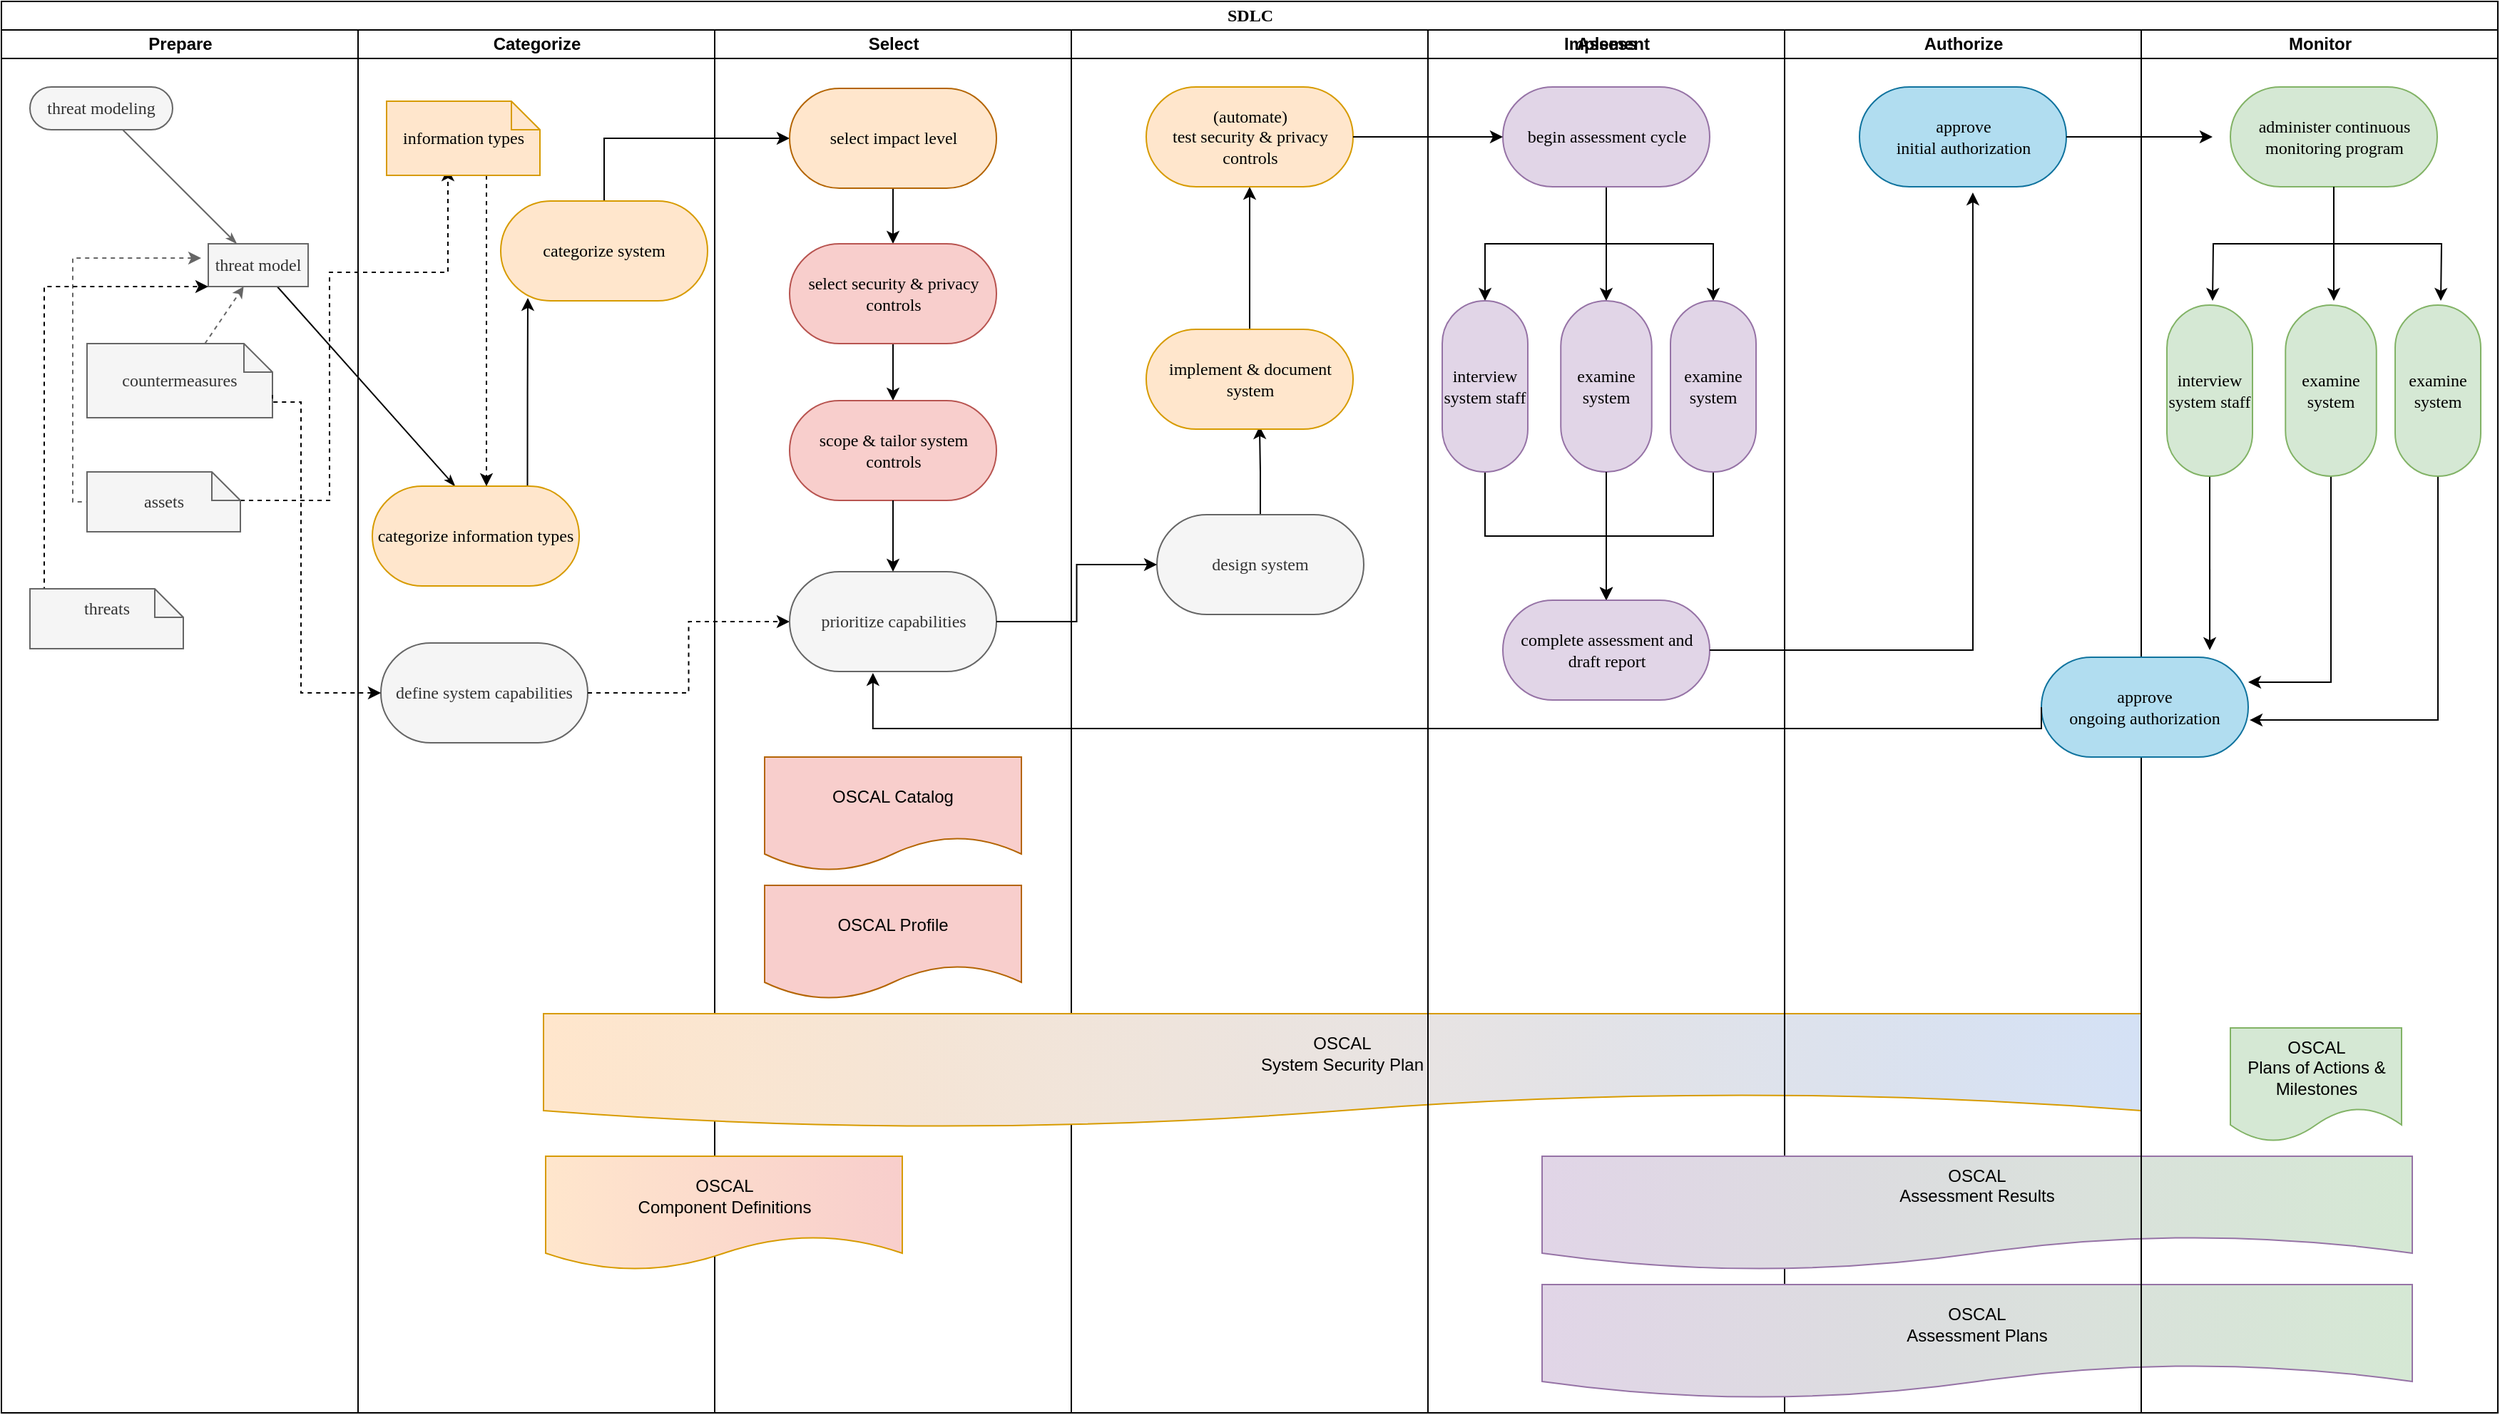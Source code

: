 <mxfile version="16.5.6" type="github">
  <diagram name="Page-1" id="0783ab3e-0a74-02c8-0abd-f7b4e66b4bec">
    <mxGraphModel dx="1035" dy="523" grid="1" gridSize="10" guides="1" tooltips="1" connect="1" arrows="1" fold="1" page="1" pageScale="1" pageWidth="850" pageHeight="1100" background="none" math="0" shadow="0">
      <root>
        <mxCell id="0" />
        <mxCell id="1" parent="0" />
        <mxCell id="1c1d494c118603dd-1" value="SDLC" style="swimlane;html=1;childLayout=stackLayout;startSize=20;rounded=0;shadow=0;comic=0;labelBackgroundColor=none;strokeWidth=1;fontFamily=Verdana;fontSize=12;align=center;fillColor=none;direction=east;" parent="1" vertex="1">
          <mxGeometry x="40" y="20" width="1750" height="990" as="geometry" />
        </mxCell>
        <mxCell id="1c1d494c118603dd-35" style="edgeStyle=none;rounded=0;html=1;labelBackgroundColor=none;startArrow=none;startFill=0;startSize=5;endArrow=classicThin;endFill=1;endSize=5;jettySize=auto;orthogonalLoop=1;strokeWidth=1;fontFamily=Verdana;fontSize=12;entryX=0.4;entryY=0;entryDx=0;entryDy=0;entryPerimeter=0;" parent="1c1d494c118603dd-1" source="1c1d494c118603dd-10" target="jGLkCVWI29NbfTgAQsgJ-3" edge="1">
          <mxGeometry relative="1" as="geometry">
            <mxPoint x="310" y="310" as="targetPoint" />
          </mxGeometry>
        </mxCell>
        <mxCell id="jGLkCVWI29NbfTgAQsgJ-5" style="edgeStyle=orthogonalEdgeStyle;rounded=0;orthogonalLoop=1;jettySize=auto;html=1;exitX=0;exitY=0;exitDx=107.5;exitDy=20;exitPerimeter=0;entryX=0.4;entryY=0.905;entryDx=0;entryDy=0;entryPerimeter=0;dashed=1;" parent="1c1d494c118603dd-1" source="jGLkCVWI29NbfTgAQsgJ-1" target="jGLkCVWI29NbfTgAQsgJ-4" edge="1">
          <mxGeometry relative="1" as="geometry">
            <Array as="points">
              <mxPoint x="230" y="350" />
              <mxPoint x="230" y="190" />
              <mxPoint x="313" y="190" />
            </Array>
          </mxGeometry>
        </mxCell>
        <mxCell id="jGLkCVWI29NbfTgAQsgJ-15" style="edgeStyle=orthogonalEdgeStyle;rounded=0;orthogonalLoop=1;jettySize=auto;html=1;exitX=0.5;exitY=0;exitDx=0;exitDy=0;entryX=0;entryY=0.5;entryDx=0;entryDy=0;startArrow=none;startFill=0;endArrow=classic;endFill=1;" parent="1c1d494c118603dd-1" source="jGLkCVWI29NbfTgAQsgJ-10" target="jGLkCVWI29NbfTgAQsgJ-14" edge="1">
          <mxGeometry relative="1" as="geometry" />
        </mxCell>
        <mxCell id="1c1d494c118603dd-2" value="Prepare" style="swimlane;html=1;startSize=20;fillColor=none;labelBackgroundColor=default;" parent="1c1d494c118603dd-1" vertex="1">
          <mxGeometry y="20" width="250" height="970" as="geometry" />
        </mxCell>
        <mxCell id="1c1d494c118603dd-34" style="edgeStyle=none;rounded=0;html=1;labelBackgroundColor=none;startArrow=none;startFill=0;startSize=5;endArrow=classicThin;endFill=1;endSize=5;jettySize=auto;orthogonalLoop=1;strokeWidth=1;fontFamily=Verdana;fontSize=12;fillColor=#f5f5f5;strokeColor=#666666;" parent="1c1d494c118603dd-2" source="1c1d494c118603dd-6" target="1c1d494c118603dd-10" edge="1">
          <mxGeometry relative="1" as="geometry" />
        </mxCell>
        <mxCell id="jGLkCVWI29NbfTgAQsgJ-2" style="edgeStyle=orthogonalEdgeStyle;rounded=0;orthogonalLoop=1;jettySize=auto;html=1;entryX=0;entryY=0.5;entryDx=0;entryDy=0;entryPerimeter=0;dashed=1;startArrow=classic;startFill=1;endArrow=none;endFill=0;fillColor=#f5f5f5;strokeColor=#666666;" parent="1c1d494c118603dd-2" target="jGLkCVWI29NbfTgAQsgJ-1" edge="1">
          <mxGeometry relative="1" as="geometry">
            <mxPoint x="140" y="160" as="sourcePoint" />
            <Array as="points">
              <mxPoint x="50" y="160" />
              <mxPoint x="50" y="331" />
            </Array>
          </mxGeometry>
        </mxCell>
        <mxCell id="1c1d494c118603dd-6" value="threat modeling" style="rounded=1;whiteSpace=wrap;html=1;shadow=0;comic=0;labelBackgroundColor=none;strokeWidth=1;fontFamily=Verdana;fontSize=12;align=center;arcSize=50;fillColor=#f5f5f5;fontColor=#333333;strokeColor=#666666;" parent="1c1d494c118603dd-2" vertex="1">
          <mxGeometry x="20" y="40" width="100" height="30" as="geometry" />
        </mxCell>
        <mxCell id="1c1d494c118603dd-10" value="threat model" style="rounded=0;whiteSpace=wrap;html=1;shadow=0;comic=0;labelBackgroundColor=none;strokeWidth=1;fontFamily=Verdana;fontSize=12;align=center;arcSize=50;fillColor=#f5f5f5;fontColor=#333333;strokeColor=#666666;" parent="1c1d494c118603dd-2" vertex="1">
          <mxGeometry x="145" y="150" width="70" height="30" as="geometry" />
        </mxCell>
        <mxCell id="1c1d494c118603dd-47" style="edgeStyle=none;rounded=0;html=1;dashed=1;labelBackgroundColor=none;startArrow=none;startFill=0;startSize=5;endArrow=classic;endFill=1;endSize=5;jettySize=auto;orthogonalLoop=1;strokeWidth=1;fontFamily=Verdana;fontSize=12;fillColor=#f5f5f5;strokeColor=#666666;" parent="1c1d494c118603dd-2" source="1c1d494c118603dd-21" target="1c1d494c118603dd-10" edge="1">
          <mxGeometry relative="1" as="geometry" />
        </mxCell>
        <mxCell id="1c1d494c118603dd-21" value="countermeasures" style="shape=note;whiteSpace=wrap;html=1;rounded=0;shadow=0;comic=0;labelBackgroundColor=none;strokeWidth=1;fontFamily=Verdana;fontSize=12;align=center;size=20;fillColor=#f5f5f5;fontColor=#333333;strokeColor=#666666;" parent="1c1d494c118603dd-2" vertex="1">
          <mxGeometry x="60" y="220" width="130" height="52" as="geometry" />
        </mxCell>
        <mxCell id="jGLkCVWI29NbfTgAQsgJ-123" style="edgeStyle=orthogonalEdgeStyle;rounded=0;orthogonalLoop=1;jettySize=auto;html=1;exitX=0;exitY=0;exitDx=43.75;exitDy=0;exitPerimeter=0;entryX=0;entryY=1;entryDx=0;entryDy=0;startArrow=none;startFill=0;endArrow=classic;endFill=1;dashed=1;" parent="1c1d494c118603dd-2" source="kagWY_kP_bPSUyUD9OyW-99" target="1c1d494c118603dd-10" edge="1">
          <mxGeometry relative="1" as="geometry">
            <Array as="points">
              <mxPoint x="64" y="400" />
              <mxPoint x="30" y="400" />
              <mxPoint x="30" y="180" />
            </Array>
          </mxGeometry>
        </mxCell>
        <mxCell id="kagWY_kP_bPSUyUD9OyW-99" value="&lt;div&gt;threats&lt;/div&gt;&lt;div&gt;&lt;br&gt;&lt;/div&gt;" style="shape=note;whiteSpace=wrap;html=1;rounded=0;shadow=0;comic=0;labelBackgroundColor=none;strokeWidth=1;fontFamily=Verdana;fontSize=12;align=center;size=20;fillColor=#f5f5f5;fontColor=#333333;strokeColor=#666666;" parent="1c1d494c118603dd-2" vertex="1">
          <mxGeometry x="20" y="392" width="107.5" height="42" as="geometry" />
        </mxCell>
        <mxCell id="jGLkCVWI29NbfTgAQsgJ-1" value="assets" style="shape=note;whiteSpace=wrap;html=1;rounded=0;shadow=0;comic=0;labelBackgroundColor=none;strokeWidth=1;fontFamily=Verdana;fontSize=12;align=center;size=20;fillColor=#f5f5f5;fontColor=#333333;strokeColor=#666666;" parent="1c1d494c118603dd-2" vertex="1">
          <mxGeometry x="60" y="310" width="107.5" height="42" as="geometry" />
        </mxCell>
        <mxCell id="1c1d494c118603dd-3" value="Categorize" style="swimlane;html=1;startSize=20;fillColor=none;" parent="1c1d494c118603dd-1" vertex="1">
          <mxGeometry x="250" y="20" width="250" height="970" as="geometry" />
        </mxCell>
        <mxCell id="jGLkCVWI29NbfTgAQsgJ-11" style="edgeStyle=orthogonalEdgeStyle;rounded=0;orthogonalLoop=1;jettySize=auto;html=1;exitX=0.75;exitY=0;exitDx=0;exitDy=0;entryX=0.131;entryY=0.971;entryDx=0;entryDy=0;entryPerimeter=0;" parent="1c1d494c118603dd-3" source="jGLkCVWI29NbfTgAQsgJ-3" target="jGLkCVWI29NbfTgAQsgJ-10" edge="1">
          <mxGeometry relative="1" as="geometry" />
        </mxCell>
        <mxCell id="jGLkCVWI29NbfTgAQsgJ-3" value="categorize information types" style="rounded=1;whiteSpace=wrap;html=1;shadow=0;comic=0;labelBackgroundColor=none;strokeWidth=1;fontFamily=Verdana;fontSize=12;align=center;arcSize=50;fillColor=#FFE6CC;strokeColor=#d79b00;" parent="1c1d494c118603dd-3" vertex="1">
          <mxGeometry x="10" y="320" width="145" height="70" as="geometry" />
        </mxCell>
        <mxCell id="jGLkCVWI29NbfTgAQsgJ-9" style="edgeStyle=orthogonalEdgeStyle;rounded=0;orthogonalLoop=1;jettySize=auto;html=1;dashed=1;" parent="1c1d494c118603dd-3" source="jGLkCVWI29NbfTgAQsgJ-4" edge="1">
          <mxGeometry relative="1" as="geometry">
            <mxPoint x="90" y="320" as="targetPoint" />
            <Array as="points">
              <mxPoint x="90" y="200" />
              <mxPoint x="90" y="200" />
            </Array>
          </mxGeometry>
        </mxCell>
        <mxCell id="jGLkCVWI29NbfTgAQsgJ-4" value="information types" style="shape=note;whiteSpace=wrap;html=1;rounded=0;shadow=0;comic=0;labelBackgroundColor=none;strokeWidth=1;fontFamily=Verdana;fontSize=12;align=center;size=20;fillColor=#FFE6CC;strokeColor=#d79b00;" parent="1c1d494c118603dd-3" vertex="1">
          <mxGeometry x="20" y="50" width="107.5" height="52" as="geometry" />
        </mxCell>
        <mxCell id="jGLkCVWI29NbfTgAQsgJ-10" value="categorize system" style="rounded=1;whiteSpace=wrap;html=1;shadow=0;comic=0;labelBackgroundColor=none;strokeWidth=1;fontFamily=Verdana;fontSize=12;align=center;arcSize=50;fillColor=#FFE6CC;strokeColor=#d79b00;" parent="1c1d494c118603dd-3" vertex="1">
          <mxGeometry x="100" y="120" width="145" height="70" as="geometry" />
        </mxCell>
        <mxCell id="jGLkCVWI29NbfTgAQsgJ-30" value="define system capabilities" style="rounded=1;whiteSpace=wrap;html=1;shadow=0;comic=0;labelBackgroundColor=none;strokeWidth=1;fontFamily=Verdana;fontSize=12;align=center;arcSize=50;fillColor=#f5f5f5;fontColor=#333333;strokeColor=#666666;" parent="1c1d494c118603dd-3" vertex="1">
          <mxGeometry x="16" y="430" width="145" height="70" as="geometry" />
        </mxCell>
        <mxCell id="jGLkCVWI29NbfTgAQsgJ-55" style="edgeStyle=orthogonalEdgeStyle;rounded=0;orthogonalLoop=1;jettySize=auto;html=1;exitX=1;exitY=0.5;exitDx=0;exitDy=0;entryX=0;entryY=0.5;entryDx=0;entryDy=0;startArrow=none;startFill=0;endArrow=classic;endFill=1;dashed=1;" parent="1c1d494c118603dd-1" source="jGLkCVWI29NbfTgAQsgJ-30" target="jGLkCVWI29NbfTgAQsgJ-52" edge="1">
          <mxGeometry relative="1" as="geometry" />
        </mxCell>
        <mxCell id="jGLkCVWI29NbfTgAQsgJ-31" style="edgeStyle=orthogonalEdgeStyle;rounded=0;orthogonalLoop=1;jettySize=auto;html=1;exitX=0;exitY=0.5;exitDx=0;exitDy=0;entryX=0;entryY=0;entryDx=130;entryDy=36;startArrow=classic;startFill=1;endArrow=none;endFill=0;dashed=1;entryPerimeter=0;" parent="1c1d494c118603dd-1" source="jGLkCVWI29NbfTgAQsgJ-30" target="1c1d494c118603dd-21" edge="1">
          <mxGeometry relative="1" as="geometry">
            <Array as="points">
              <mxPoint x="210" y="485" />
              <mxPoint x="210" y="281" />
              <mxPoint x="190" y="281" />
            </Array>
          </mxGeometry>
        </mxCell>
        <mxCell id="1c1d494c118603dd-4" value="Select" style="swimlane;html=1;startSize=20;fillColor=none;" parent="1c1d494c118603dd-1" vertex="1">
          <mxGeometry x="500" y="20" width="250" height="970" as="geometry" />
        </mxCell>
        <mxCell id="jGLkCVWI29NbfTgAQsgJ-17" style="edgeStyle=orthogonalEdgeStyle;rounded=0;orthogonalLoop=1;jettySize=auto;html=1;entryX=0.5;entryY=0;entryDx=0;entryDy=0;startArrow=none;startFill=0;endArrow=classic;endFill=1;" parent="1c1d494c118603dd-4" source="jGLkCVWI29NbfTgAQsgJ-14" target="jGLkCVWI29NbfTgAQsgJ-16" edge="1">
          <mxGeometry relative="1" as="geometry" />
        </mxCell>
        <mxCell id="jGLkCVWI29NbfTgAQsgJ-14" value="select impact level" style="rounded=1;whiteSpace=wrap;html=1;shadow=0;comic=0;labelBackgroundColor=none;strokeWidth=1;fontFamily=Verdana;fontSize=12;align=center;arcSize=50;fillColor=#FFE6CC;strokeColor=#b46504;" parent="1c1d494c118603dd-4" vertex="1">
          <mxGeometry x="52.5" y="41" width="145" height="70" as="geometry" />
        </mxCell>
        <mxCell id="jGLkCVWI29NbfTgAQsgJ-56" style="edgeStyle=orthogonalEdgeStyle;rounded=0;orthogonalLoop=1;jettySize=auto;html=1;exitX=0.5;exitY=1;exitDx=0;exitDy=0;entryX=0.5;entryY=0;entryDx=0;entryDy=0;startArrow=none;startFill=0;endArrow=classic;endFill=1;" parent="1c1d494c118603dd-4" source="jGLkCVWI29NbfTgAQsgJ-16" target="jGLkCVWI29NbfTgAQsgJ-51" edge="1">
          <mxGeometry relative="1" as="geometry" />
        </mxCell>
        <mxCell id="jGLkCVWI29NbfTgAQsgJ-16" value="select security &amp;amp; privacy controls" style="rounded=1;whiteSpace=wrap;html=1;shadow=0;comic=0;labelBackgroundColor=none;strokeWidth=1;fontFamily=Verdana;fontSize=12;align=center;arcSize=50;fillColor=#f8cecc;strokeColor=#b85450;" parent="1c1d494c118603dd-4" vertex="1">
          <mxGeometry x="52.5" y="150" width="145" height="70" as="geometry" />
        </mxCell>
        <mxCell id="jGLkCVWI29NbfTgAQsgJ-51" value="scope &amp;amp; tailor system controls" style="rounded=1;whiteSpace=wrap;html=1;shadow=0;comic=0;labelBackgroundColor=none;strokeWidth=1;fontFamily=Verdana;fontSize=12;align=center;arcSize=50;fillColor=#f8cecc;strokeColor=#b85450;" parent="1c1d494c118603dd-4" vertex="1">
          <mxGeometry x="52.5" y="260" width="145" height="70" as="geometry" />
        </mxCell>
        <mxCell id="jGLkCVWI29NbfTgAQsgJ-52" value="prioritize capabilities" style="rounded=1;whiteSpace=wrap;html=1;shadow=0;comic=0;labelBackgroundColor=none;strokeWidth=1;fontFamily=Verdana;fontSize=12;align=center;arcSize=50;fillColor=#f5f5f5;fontColor=#333333;strokeColor=#666666;" parent="1c1d494c118603dd-4" vertex="1">
          <mxGeometry x="52.5" y="380" width="145" height="70" as="geometry" />
        </mxCell>
        <mxCell id="jGLkCVWI29NbfTgAQsgJ-57" style="edgeStyle=orthogonalEdgeStyle;rounded=0;orthogonalLoop=1;jettySize=auto;html=1;startArrow=none;startFill=0;endArrow=classic;endFill=1;entryX=0.5;entryY=0;entryDx=0;entryDy=0;" parent="1c1d494c118603dd-4" source="jGLkCVWI29NbfTgAQsgJ-51" target="jGLkCVWI29NbfTgAQsgJ-52" edge="1">
          <mxGeometry relative="1" as="geometry">
            <mxPoint x="125" y="420" as="targetPoint" />
          </mxGeometry>
        </mxCell>
        <mxCell id="jGLkCVWI29NbfTgAQsgJ-34" value="OSCAL Catalog" style="shape=document;whiteSpace=wrap;html=1;boundedLbl=1;fillColor=#F8CECC;strokeColor=#b46504;gradientColor=none;gradientDirection=east;" parent="1c1d494c118603dd-4" vertex="1">
          <mxGeometry x="35" y="510" width="180" height="80" as="geometry" />
        </mxCell>
        <mxCell id="-I-ueBFiIiKekDUDnQmG-21" value="OSCAL Profile" style="shape=document;whiteSpace=wrap;html=1;boundedLbl=1;fillColor=#F8CECC;strokeColor=#b46504;gradientColor=none;gradientDirection=east;" parent="1c1d494c118603dd-4" vertex="1">
          <mxGeometry x="35" y="600" width="180" height="80" as="geometry" />
        </mxCell>
        <mxCell id="kagWY_kP_bPSUyUD9OyW-2" value="Implement" style="swimlane;html=1;startSize=20;fillColor=none;" parent="1" vertex="1">
          <mxGeometry x="790" y="40" width="750" height="970" as="geometry" />
        </mxCell>
        <mxCell id="jGLkCVWI29NbfTgAQsgJ-72" style="edgeStyle=orthogonalEdgeStyle;rounded=0;orthogonalLoop=1;jettySize=auto;html=1;entryX=0.548;entryY=0.971;entryDx=0;entryDy=0;entryPerimeter=0;startArrow=none;startFill=0;endArrow=classic;endFill=1;" parent="kagWY_kP_bPSUyUD9OyW-2" source="jGLkCVWI29NbfTgAQsgJ-67" target="jGLkCVWI29NbfTgAQsgJ-69" edge="1">
          <mxGeometry relative="1" as="geometry" />
        </mxCell>
        <mxCell id="jGLkCVWI29NbfTgAQsgJ-67" value="&lt;div&gt;design system&lt;/div&gt;" style="rounded=1;whiteSpace=wrap;html=1;shadow=0;comic=0;labelBackgroundColor=none;strokeWidth=1;fontFamily=Verdana;fontSize=12;align=center;arcSize=50;fillColor=#f5f5f5;fontColor=#333333;strokeColor=#666666;" parent="kagWY_kP_bPSUyUD9OyW-2" vertex="1">
          <mxGeometry x="60" y="340" width="145" height="70" as="geometry" />
        </mxCell>
        <mxCell id="jGLkCVWI29NbfTgAQsgJ-73" style="edgeStyle=orthogonalEdgeStyle;rounded=0;orthogonalLoop=1;jettySize=auto;html=1;startArrow=none;startFill=0;endArrow=classic;endFill=1;" parent="kagWY_kP_bPSUyUD9OyW-2" source="jGLkCVWI29NbfTgAQsgJ-69" target="jGLkCVWI29NbfTgAQsgJ-70" edge="1">
          <mxGeometry relative="1" as="geometry" />
        </mxCell>
        <mxCell id="jGLkCVWI29NbfTgAQsgJ-69" value="implement &amp;amp; document system" style="rounded=1;whiteSpace=wrap;html=1;shadow=0;comic=0;labelBackgroundColor=none;strokeWidth=1;fontFamily=Verdana;fontSize=12;align=center;arcSize=50;fillColor=#FFE6CC;strokeColor=#d79b00;" parent="kagWY_kP_bPSUyUD9OyW-2" vertex="1">
          <mxGeometry x="52.5" y="210" width="145" height="70" as="geometry" />
        </mxCell>
        <mxCell id="jGLkCVWI29NbfTgAQsgJ-70" value="&lt;div&gt;(automate)&lt;/div&gt;&lt;div&gt;test security &amp;amp; privacy controls&lt;/div&gt;" style="rounded=1;whiteSpace=wrap;html=1;shadow=0;comic=0;labelBackgroundColor=none;strokeWidth=1;fontFamily=Verdana;fontSize=12;align=center;arcSize=50;fillColor=#FFE6CC;strokeColor=#d79b00;" parent="kagWY_kP_bPSUyUD9OyW-2" vertex="1">
          <mxGeometry x="52.5" y="40" width="145" height="70" as="geometry" />
        </mxCell>
        <mxCell id="jGLkCVWI29NbfTgAQsgJ-33" value="&lt;div&gt;OSCAL&lt;br&gt;&lt;/div&gt;&lt;div&gt;System Security Plan&lt;/div&gt;" style="shape=document;whiteSpace=wrap;html=1;boundedLbl=1;fillColor=#FFE6CC;strokeColor=#d79b00;gradientColor=#D4E1F5;gradientDirection=east;" parent="kagWY_kP_bPSUyUD9OyW-2" vertex="1">
          <mxGeometry x="-370" y="690" width="1120" height="80" as="geometry" />
        </mxCell>
        <mxCell id="kagWY_kP_bPSUyUD9OyW-31" value="Assess" style="swimlane;html=1;startSize=20;fillColor=none;" parent="1" vertex="1">
          <mxGeometry x="1040" y="40" width="250" height="970" as="geometry" />
        </mxCell>
        <mxCell id="kagWY_kP_bPSUyUD9OyW-32" style="edgeStyle=orthogonalEdgeStyle;rounded=0;html=1;labelBackgroundColor=none;startArrow=none;startFill=0;startSize=5;endArrow=classicThin;endFill=1;endSize=5;jettySize=auto;orthogonalLoop=1;strokeWidth=1;fontFamily=Verdana;fontSize=12" parent="kagWY_kP_bPSUyUD9OyW-31" edge="1">
          <mxGeometry relative="1" as="geometry">
            <mxPoint x="100" y="110" as="targetPoint" />
          </mxGeometry>
        </mxCell>
        <mxCell id="jGLkCVWI29NbfTgAQsgJ-88" style="edgeStyle=orthogonalEdgeStyle;rounded=0;orthogonalLoop=1;jettySize=auto;html=1;exitX=0.5;exitY=1;exitDx=0;exitDy=0;entryX=0.5;entryY=0;entryDx=0;entryDy=0;startArrow=none;startFill=0;endArrow=classic;endFill=1;" parent="kagWY_kP_bPSUyUD9OyW-31" source="jGLkCVWI29NbfTgAQsgJ-82" target="jGLkCVWI29NbfTgAQsgJ-84" edge="1">
          <mxGeometry relative="1" as="geometry" />
        </mxCell>
        <mxCell id="jGLkCVWI29NbfTgAQsgJ-89" style="edgeStyle=orthogonalEdgeStyle;rounded=0;orthogonalLoop=1;jettySize=auto;html=1;exitX=0.5;exitY=1;exitDx=0;exitDy=0;entryX=0.5;entryY=0;entryDx=0;entryDy=0;startArrow=none;startFill=0;endArrow=classic;endFill=1;" parent="kagWY_kP_bPSUyUD9OyW-31" source="jGLkCVWI29NbfTgAQsgJ-82" target="jGLkCVWI29NbfTgAQsgJ-85" edge="1">
          <mxGeometry relative="1" as="geometry" />
        </mxCell>
        <mxCell id="jGLkCVWI29NbfTgAQsgJ-90" style="edgeStyle=orthogonalEdgeStyle;rounded=0;orthogonalLoop=1;jettySize=auto;html=1;exitX=0.5;exitY=1;exitDx=0;exitDy=0;entryX=0.5;entryY=0;entryDx=0;entryDy=0;startArrow=none;startFill=0;endArrow=classic;endFill=1;" parent="kagWY_kP_bPSUyUD9OyW-31" source="jGLkCVWI29NbfTgAQsgJ-82" target="jGLkCVWI29NbfTgAQsgJ-86" edge="1">
          <mxGeometry relative="1" as="geometry" />
        </mxCell>
        <mxCell id="jGLkCVWI29NbfTgAQsgJ-82" value="begin assessment cycle" style="rounded=1;whiteSpace=wrap;html=1;shadow=0;comic=0;labelBackgroundColor=none;strokeWidth=1;fontFamily=Verdana;fontSize=12;align=center;arcSize=50;fillColor=#e1d5e7;strokeColor=#9673a6;" parent="kagWY_kP_bPSUyUD9OyW-31" vertex="1">
          <mxGeometry x="52.5" y="40" width="145" height="70" as="geometry" />
        </mxCell>
        <mxCell id="jGLkCVWI29NbfTgAQsgJ-91" style="edgeStyle=orthogonalEdgeStyle;rounded=0;orthogonalLoop=1;jettySize=auto;html=1;exitX=0.5;exitY=1;exitDx=0;exitDy=0;entryX=0.5;entryY=0;entryDx=0;entryDy=0;startArrow=none;startFill=0;endArrow=classic;endFill=1;" parent="kagWY_kP_bPSUyUD9OyW-31" source="jGLkCVWI29NbfTgAQsgJ-84" target="jGLkCVWI29NbfTgAQsgJ-87" edge="1">
          <mxGeometry relative="1" as="geometry" />
        </mxCell>
        <mxCell id="jGLkCVWI29NbfTgAQsgJ-84" value="interview system staff" style="rounded=1;whiteSpace=wrap;html=1;shadow=0;comic=0;labelBackgroundColor=none;strokeWidth=1;fontFamily=Verdana;fontSize=12;align=center;arcSize=50;fillColor=#e1d5e7;strokeColor=#9673a6;" parent="kagWY_kP_bPSUyUD9OyW-31" vertex="1">
          <mxGeometry x="10" y="190" width="60" height="120" as="geometry" />
        </mxCell>
        <mxCell id="jGLkCVWI29NbfTgAQsgJ-85" value="examine system" style="rounded=1;whiteSpace=wrap;html=1;shadow=0;comic=0;labelBackgroundColor=none;strokeWidth=1;fontFamily=Verdana;fontSize=12;align=center;arcSize=50;fillColor=#e1d5e7;strokeColor=#9673a6;" parent="kagWY_kP_bPSUyUD9OyW-31" vertex="1">
          <mxGeometry x="93.12" y="190" width="63.75" height="120" as="geometry" />
        </mxCell>
        <mxCell id="jGLkCVWI29NbfTgAQsgJ-93" style="edgeStyle=orthogonalEdgeStyle;rounded=0;orthogonalLoop=1;jettySize=auto;html=1;exitX=0.5;exitY=1;exitDx=0;exitDy=0;entryX=0.5;entryY=0;entryDx=0;entryDy=0;startArrow=none;startFill=0;endArrow=classic;endFill=1;" parent="kagWY_kP_bPSUyUD9OyW-31" source="jGLkCVWI29NbfTgAQsgJ-86" target="jGLkCVWI29NbfTgAQsgJ-87" edge="1">
          <mxGeometry relative="1" as="geometry" />
        </mxCell>
        <mxCell id="jGLkCVWI29NbfTgAQsgJ-86" value="examine system" style="rounded=1;whiteSpace=wrap;html=1;shadow=0;comic=0;labelBackgroundColor=none;strokeWidth=1;fontFamily=Verdana;fontSize=12;align=center;arcSize=50;fillColor=#e1d5e7;strokeColor=#9673a6;" parent="kagWY_kP_bPSUyUD9OyW-31" vertex="1">
          <mxGeometry x="170" y="190" width="60" height="120" as="geometry" />
        </mxCell>
        <mxCell id="jGLkCVWI29NbfTgAQsgJ-87" value="complete assessment and draft report" style="rounded=1;whiteSpace=wrap;html=1;shadow=0;comic=0;labelBackgroundColor=none;strokeWidth=1;fontFamily=Verdana;fontSize=12;align=center;arcSize=50;fillColor=#e1d5e7;strokeColor=#9673a6;" parent="kagWY_kP_bPSUyUD9OyW-31" vertex="1">
          <mxGeometry x="52.5" y="400" width="145" height="70" as="geometry" />
        </mxCell>
        <mxCell id="jGLkCVWI29NbfTgAQsgJ-92" style="edgeStyle=orthogonalEdgeStyle;rounded=0;orthogonalLoop=1;jettySize=auto;html=1;exitX=0.5;exitY=1;exitDx=0;exitDy=0;startArrow=none;startFill=0;endArrow=classic;endFill=1;entryX=0.5;entryY=0;entryDx=0;entryDy=0;" parent="kagWY_kP_bPSUyUD9OyW-31" source="jGLkCVWI29NbfTgAQsgJ-85" target="jGLkCVWI29NbfTgAQsgJ-87" edge="1">
          <mxGeometry relative="1" as="geometry">
            <mxPoint x="125" y="420" as="targetPoint" />
          </mxGeometry>
        </mxCell>
        <mxCell id="kagWY_kP_bPSUyUD9OyW-60" value="Authorize" style="swimlane;html=1;startSize=20;fillColor=none;" parent="1" vertex="1">
          <mxGeometry x="1290" y="40" width="250" height="970" as="geometry" />
        </mxCell>
        <mxCell id="jGLkCVWI29NbfTgAQsgJ-74" value="&lt;div&gt;approve&lt;/div&gt;&lt;div&gt;initial authorization&lt;/div&gt;" style="rounded=1;whiteSpace=wrap;html=1;shadow=0;comic=0;labelBackgroundColor=none;strokeWidth=1;fontFamily=Verdana;fontSize=12;align=center;arcSize=50;fillColor=#b1ddf0;strokeColor=#10739e;" parent="kagWY_kP_bPSUyUD9OyW-60" vertex="1">
          <mxGeometry x="52.5" y="40" width="145" height="70" as="geometry" />
        </mxCell>
        <mxCell id="jGLkCVWI29NbfTgAQsgJ-47" value="&lt;div&gt;OSCAL&lt;br&gt;Assessment Results&lt;/div&gt;&lt;div&gt;&lt;br&gt;&lt;/div&gt;" style="shape=document;whiteSpace=wrap;html=1;boundedLbl=1;fillColor=#e1d5e7;strokeColor=#9673a6;gradientColor=#D5E8D4;gradientDirection=east;" parent="kagWY_kP_bPSUyUD9OyW-60" vertex="1">
          <mxGeometry x="-170" y="790" width="610" height="80" as="geometry" />
        </mxCell>
        <mxCell id="jGLkCVWI29NbfTgAQsgJ-43" value="OSCAL&lt;br&gt;Assessment Plans" style="shape=document;whiteSpace=wrap;html=1;boundedLbl=1;fillColor=#e1d5e7;strokeColor=#9673a6;gradientColor=#D5E8D4;gradientDirection=east;" parent="kagWY_kP_bPSUyUD9OyW-60" vertex="1">
          <mxGeometry x="-170" y="880" width="610" height="80" as="geometry" />
        </mxCell>
        <mxCell id="jGLkCVWI29NbfTgAQsgJ-68" style="edgeStyle=orthogonalEdgeStyle;rounded=0;orthogonalLoop=1;jettySize=auto;html=1;exitX=1;exitY=0.5;exitDx=0;exitDy=0;startArrow=none;startFill=0;endArrow=classic;endFill=1;" parent="1" source="jGLkCVWI29NbfTgAQsgJ-52" target="jGLkCVWI29NbfTgAQsgJ-67" edge="1">
          <mxGeometry relative="1" as="geometry" />
        </mxCell>
        <mxCell id="jGLkCVWI29NbfTgAQsgJ-76" value="Monitor" style="swimlane;html=1;startSize=20;fillColor=none;" parent="1" vertex="1">
          <mxGeometry x="1540" y="40" width="250" height="970" as="geometry" />
        </mxCell>
        <mxCell id="jGLkCVWI29NbfTgAQsgJ-96" value="administer continuous monitoring program" style="rounded=1;whiteSpace=wrap;html=1;shadow=0;comic=0;labelBackgroundColor=none;strokeWidth=1;fontFamily=Verdana;fontSize=12;align=center;arcSize=50;fillColor=#d5e8d4;strokeColor=#82b366;" parent="jGLkCVWI29NbfTgAQsgJ-76" vertex="1">
          <mxGeometry x="62.5" y="40" width="145" height="70" as="geometry" />
        </mxCell>
        <mxCell id="jGLkCVWI29NbfTgAQsgJ-75" value="&lt;div&gt;approve&lt;/div&gt;&lt;div&gt;ongoing authorization&lt;/div&gt;" style="rounded=1;whiteSpace=wrap;html=1;shadow=0;comic=0;labelBackgroundColor=none;strokeWidth=1;fontFamily=Verdana;fontSize=12;align=center;arcSize=50;fillColor=#b1ddf0;strokeColor=#10739e;" parent="jGLkCVWI29NbfTgAQsgJ-76" vertex="1">
          <mxGeometry x="-70" y="440" width="145" height="70" as="geometry" />
        </mxCell>
        <mxCell id="jGLkCVWI29NbfTgAQsgJ-81" value="OSCAL&lt;br&gt;Plans of Actions &amp;amp; Milestones" style="shape=document;whiteSpace=wrap;html=1;boundedLbl=1;fillColor=#d5e8d4;strokeColor=#82b366;" parent="jGLkCVWI29NbfTgAQsgJ-76" vertex="1">
          <mxGeometry x="62.5" y="700" width="120" height="80" as="geometry" />
        </mxCell>
        <mxCell id="jGLkCVWI29NbfTgAQsgJ-94" style="edgeStyle=orthogonalEdgeStyle;rounded=0;orthogonalLoop=1;jettySize=auto;html=1;exitX=1;exitY=0.5;exitDx=0;exitDy=0;entryX=0.548;entryY=1.057;entryDx=0;entryDy=0;entryPerimeter=0;startArrow=none;startFill=0;endArrow=classic;endFill=1;" parent="1" source="jGLkCVWI29NbfTgAQsgJ-87" target="jGLkCVWI29NbfTgAQsgJ-74" edge="1">
          <mxGeometry relative="1" as="geometry" />
        </mxCell>
        <mxCell id="jGLkCVWI29NbfTgAQsgJ-95" style="edgeStyle=orthogonalEdgeStyle;rounded=0;orthogonalLoop=1;jettySize=auto;html=1;exitX=1;exitY=0.5;exitDx=0;exitDy=0;entryX=0;entryY=0.5;entryDx=0;entryDy=0;startArrow=none;startFill=0;endArrow=classic;endFill=1;" parent="1" source="jGLkCVWI29NbfTgAQsgJ-70" target="jGLkCVWI29NbfTgAQsgJ-82" edge="1">
          <mxGeometry relative="1" as="geometry" />
        </mxCell>
        <mxCell id="jGLkCVWI29NbfTgAQsgJ-117" style="edgeStyle=orthogonalEdgeStyle;rounded=0;orthogonalLoop=1;jettySize=auto;html=1;exitX=0.5;exitY=1;exitDx=0;exitDy=0;entryX=0.814;entryY=-0.071;entryDx=0;entryDy=0;entryPerimeter=0;startArrow=none;startFill=0;endArrow=classic;endFill=1;" parent="1" source="jGLkCVWI29NbfTgAQsgJ-98" target="jGLkCVWI29NbfTgAQsgJ-75" edge="1">
          <mxGeometry relative="1" as="geometry" />
        </mxCell>
        <mxCell id="jGLkCVWI29NbfTgAQsgJ-98" value="interview system staff" style="rounded=1;whiteSpace=wrap;html=1;shadow=0;comic=0;labelBackgroundColor=none;strokeWidth=1;fontFamily=Verdana;fontSize=12;align=center;arcSize=50;fillColor=#d5e8d4;strokeColor=#82b366;" parent="1" vertex="1">
          <mxGeometry x="1558" y="233" width="60" height="120" as="geometry" />
        </mxCell>
        <mxCell id="jGLkCVWI29NbfTgAQsgJ-119" style="edgeStyle=orthogonalEdgeStyle;rounded=0;orthogonalLoop=1;jettySize=auto;html=1;exitX=0.5;exitY=1;exitDx=0;exitDy=0;entryX=1;entryY=0.25;entryDx=0;entryDy=0;startArrow=none;startFill=0;endArrow=classic;endFill=1;" parent="1" source="jGLkCVWI29NbfTgAQsgJ-99" target="jGLkCVWI29NbfTgAQsgJ-75" edge="1">
          <mxGeometry relative="1" as="geometry" />
        </mxCell>
        <mxCell id="jGLkCVWI29NbfTgAQsgJ-99" value="examine system" style="rounded=1;whiteSpace=wrap;html=1;shadow=0;comic=0;labelBackgroundColor=none;strokeWidth=1;fontFamily=Verdana;fontSize=12;align=center;arcSize=50;fillColor=#d5e8d4;strokeColor=#82b366;" parent="1" vertex="1">
          <mxGeometry x="1641.12" y="233" width="63.75" height="120" as="geometry" />
        </mxCell>
        <mxCell id="jGLkCVWI29NbfTgAQsgJ-108" style="edgeStyle=orthogonalEdgeStyle;rounded=0;orthogonalLoop=1;jettySize=auto;html=1;exitX=0.5;exitY=1;exitDx=0;exitDy=0;entryX=1.007;entryY=0.629;entryDx=0;entryDy=0;startArrow=none;startFill=0;endArrow=classic;endFill=1;entryPerimeter=0;" parent="1" source="jGLkCVWI29NbfTgAQsgJ-100" target="jGLkCVWI29NbfTgAQsgJ-75" edge="1">
          <mxGeometry relative="1" as="geometry">
            <Array as="points">
              <mxPoint x="1748" y="524" />
            </Array>
          </mxGeometry>
        </mxCell>
        <mxCell id="jGLkCVWI29NbfTgAQsgJ-100" value="examine system" style="rounded=1;whiteSpace=wrap;html=1;shadow=0;comic=0;labelBackgroundColor=none;strokeWidth=1;fontFamily=Verdana;fontSize=12;align=center;arcSize=50;fillColor=#d5e8d4;strokeColor=#82b366;" parent="1" vertex="1">
          <mxGeometry x="1718" y="233" width="60" height="120" as="geometry" />
        </mxCell>
        <mxCell id="jGLkCVWI29NbfTgAQsgJ-101" style="edgeStyle=orthogonalEdgeStyle;rounded=0;orthogonalLoop=1;jettySize=auto;html=1;exitX=1;exitY=0.5;exitDx=0;exitDy=0;startArrow=none;startFill=0;endArrow=classic;endFill=1;" parent="1" source="jGLkCVWI29NbfTgAQsgJ-74" edge="1">
          <mxGeometry relative="1" as="geometry">
            <mxPoint x="1590" y="115" as="targetPoint" />
          </mxGeometry>
        </mxCell>
        <mxCell id="jGLkCVWI29NbfTgAQsgJ-105" style="edgeStyle=orthogonalEdgeStyle;rounded=0;orthogonalLoop=1;jettySize=auto;html=1;exitX=0.5;exitY=1;exitDx=0;exitDy=0;startArrow=none;startFill=0;endArrow=classic;endFill=1;" parent="1" source="jGLkCVWI29NbfTgAQsgJ-96" edge="1">
          <mxGeometry relative="1" as="geometry">
            <mxPoint x="1675" y="230" as="targetPoint" />
          </mxGeometry>
        </mxCell>
        <mxCell id="jGLkCVWI29NbfTgAQsgJ-106" style="edgeStyle=orthogonalEdgeStyle;rounded=0;orthogonalLoop=1;jettySize=auto;html=1;exitX=0.5;exitY=1;exitDx=0;exitDy=0;startArrow=none;startFill=0;endArrow=classic;endFill=1;" parent="1" source="jGLkCVWI29NbfTgAQsgJ-96" edge="1">
          <mxGeometry relative="1" as="geometry">
            <mxPoint x="1750" y="230" as="targetPoint" />
          </mxGeometry>
        </mxCell>
        <mxCell id="jGLkCVWI29NbfTgAQsgJ-107" style="edgeStyle=orthogonalEdgeStyle;rounded=0;orthogonalLoop=1;jettySize=auto;html=1;exitX=0.5;exitY=1;exitDx=0;exitDy=0;startArrow=none;startFill=0;endArrow=classic;endFill=1;" parent="1" source="jGLkCVWI29NbfTgAQsgJ-96" edge="1">
          <mxGeometry relative="1" as="geometry">
            <mxPoint x="1590" y="230" as="targetPoint" />
          </mxGeometry>
        </mxCell>
        <mxCell id="jGLkCVWI29NbfTgAQsgJ-118" style="edgeStyle=orthogonalEdgeStyle;rounded=0;orthogonalLoop=1;jettySize=auto;html=1;exitX=0;exitY=0.5;exitDx=0;exitDy=0;entryX=0.403;entryY=1.014;entryDx=0;entryDy=0;entryPerimeter=0;startArrow=none;startFill=0;endArrow=classic;endFill=1;" parent="1" source="jGLkCVWI29NbfTgAQsgJ-75" target="jGLkCVWI29NbfTgAQsgJ-52" edge="1">
          <mxGeometry relative="1" as="geometry">
            <Array as="points">
              <mxPoint x="1470" y="530" />
              <mxPoint x="651" y="530" />
            </Array>
          </mxGeometry>
        </mxCell>
        <mxCell id="-I-ueBFiIiKekDUDnQmG-2" value="&lt;div&gt;OSCAL&lt;/div&gt;&lt;div&gt;Component Definitions&lt;/div&gt;" style="shape=document;whiteSpace=wrap;html=1;boundedLbl=1;fillColor=#FFE6CC;strokeColor=#d79b00;gradientColor=#F8CECC;gradientDirection=east;" parent="1" vertex="1">
          <mxGeometry x="421.5" y="830" width="250" height="80" as="geometry" />
        </mxCell>
      </root>
    </mxGraphModel>
  </diagram>
</mxfile>
